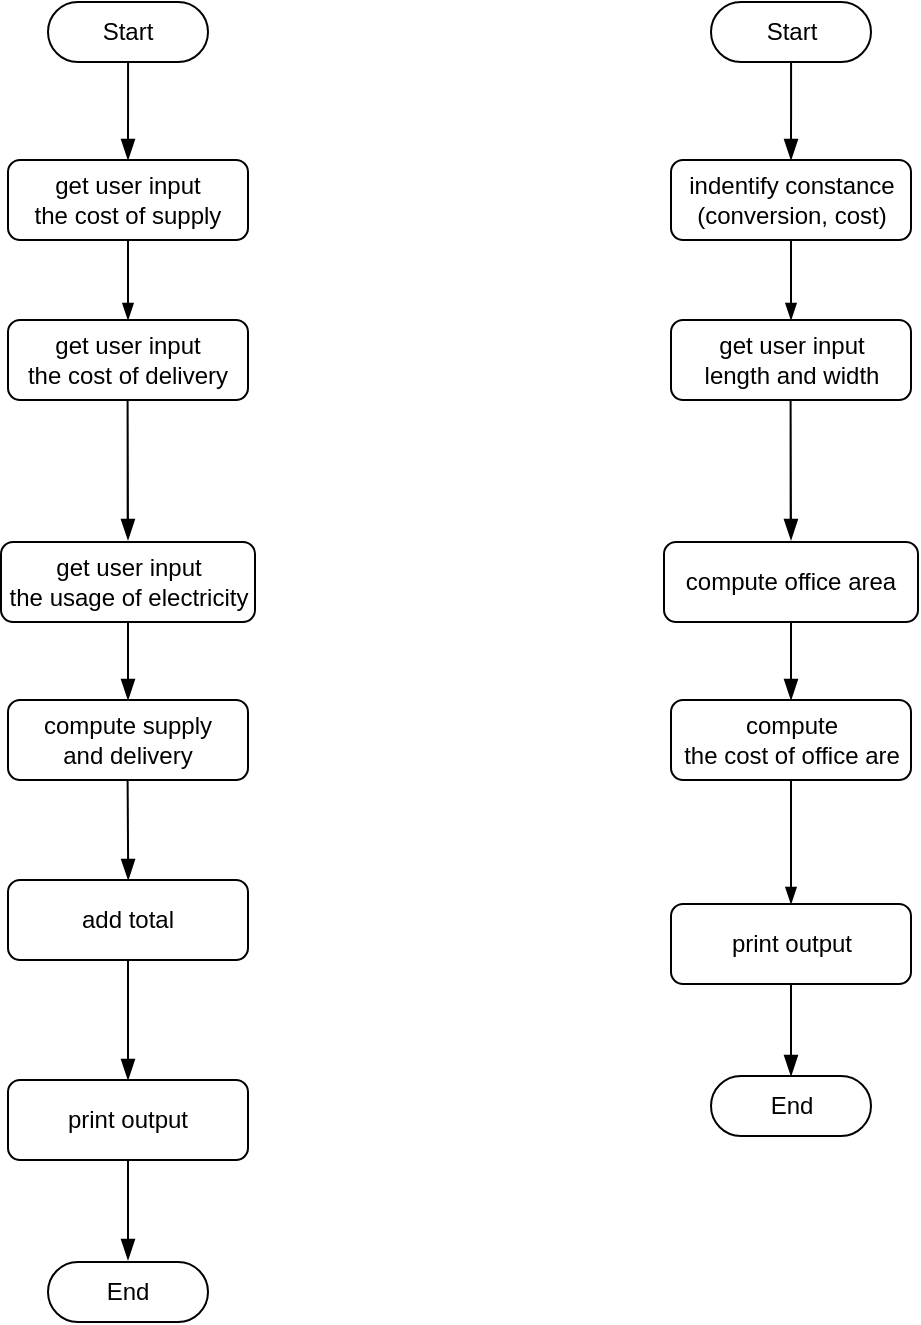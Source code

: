 <mxfile version="21.7.5" type="device">
  <diagram id="C5RBs43oDa-KdzZeNtuy" name="Page-1">
    <mxGraphModel dx="365" dy="537" grid="0" gridSize="10" guides="1" tooltips="1" connect="1" arrows="1" fold="1" page="1" pageScale="1" pageWidth="827" pageHeight="1169" math="0" shadow="0">
      <root>
        <mxCell id="WIyWlLk6GJQsqaUBKTNV-0" />
        <mxCell id="WIyWlLk6GJQsqaUBKTNV-1" parent="WIyWlLk6GJQsqaUBKTNV-0" />
        <mxCell id="WIyWlLk6GJQsqaUBKTNV-2" value="" style="rounded=0;html=1;jettySize=auto;orthogonalLoop=1;fontSize=11;endArrow=blockThin;endFill=1;endSize=8;strokeWidth=1;shadow=0;labelBackgroundColor=none;edgeStyle=orthogonalEdgeStyle;" parent="WIyWlLk6GJQsqaUBKTNV-1" edge="1">
          <mxGeometry relative="1" as="geometry">
            <mxPoint x="220" y="170" as="targetPoint" />
            <mxPoint x="220.043" y="120" as="sourcePoint" />
          </mxGeometry>
        </mxCell>
        <mxCell id="4nRG8hG01wszn3nK78l7-7" style="edgeStyle=orthogonalEdgeStyle;rounded=0;orthogonalLoop=1;jettySize=auto;html=1;exitX=0.5;exitY=1;exitDx=0;exitDy=0;entryX=0.5;entryY=0;entryDx=0;entryDy=0;endArrow=blockThin;endFill=1;" edge="1" parent="WIyWlLk6GJQsqaUBKTNV-1" source="WIyWlLk6GJQsqaUBKTNV-7" target="WIyWlLk6GJQsqaUBKTNV-12">
          <mxGeometry relative="1" as="geometry" />
        </mxCell>
        <mxCell id="WIyWlLk6GJQsqaUBKTNV-7" value="&lt;div&gt;get user input &lt;br&gt;&lt;/div&gt;&lt;div&gt;the cost of supply&lt;/div&gt;" style="rounded=1;whiteSpace=wrap;html=1;fontSize=12;glass=0;strokeWidth=1;shadow=0;" parent="WIyWlLk6GJQsqaUBKTNV-1" vertex="1">
          <mxGeometry x="160" y="170" width="120" height="40" as="geometry" />
        </mxCell>
        <mxCell id="WIyWlLk6GJQsqaUBKTNV-8" value="" style="rounded=0;html=1;jettySize=auto;orthogonalLoop=1;fontSize=11;endArrow=blockThin;endFill=1;endSize=8;strokeWidth=1;shadow=0;labelBackgroundColor=none;edgeStyle=orthogonalEdgeStyle;" parent="WIyWlLk6GJQsqaUBKTNV-1" edge="1">
          <mxGeometry x="0.333" y="20" relative="1" as="geometry">
            <mxPoint as="offset" />
            <mxPoint x="219.84" y="350" as="sourcePoint" />
            <mxPoint x="220" y="360" as="targetPoint" />
            <Array as="points">
              <mxPoint x="219.84" y="290" />
              <mxPoint x="219.84" y="290" />
            </Array>
          </mxGeometry>
        </mxCell>
        <mxCell id="FvHj1j1GGbgXkCfVxkI9-0" style="edgeStyle=none;curved=1;rounded=0;orthogonalLoop=1;jettySize=auto;html=1;fontSize=12;startSize=8;endSize=8;endArrow=blockThin;endFill=1;" parent="WIyWlLk6GJQsqaUBKTNV-1" source="WIyWlLk6GJQsqaUBKTNV-11" edge="1">
          <mxGeometry relative="1" as="geometry">
            <mxPoint x="220" y="440" as="targetPoint" />
          </mxGeometry>
        </mxCell>
        <mxCell id="WIyWlLk6GJQsqaUBKTNV-11" value="&lt;div&gt;get user input &lt;br&gt;&lt;/div&gt;the usage of electricity" style="rounded=1;whiteSpace=wrap;html=1;fontSize=12;glass=0;strokeWidth=1;shadow=0;" parent="WIyWlLk6GJQsqaUBKTNV-1" vertex="1">
          <mxGeometry x="156.5" y="361" width="127" height="40" as="geometry" />
        </mxCell>
        <mxCell id="WIyWlLk6GJQsqaUBKTNV-12" value="get user input &lt;br&gt;the cost of delivery" style="rounded=1;whiteSpace=wrap;html=1;fontSize=12;glass=0;strokeWidth=1;shadow=0;" parent="WIyWlLk6GJQsqaUBKTNV-1" vertex="1">
          <mxGeometry x="160" y="250" width="120" height="40" as="geometry" />
        </mxCell>
        <mxCell id="FvHj1j1GGbgXkCfVxkI9-1" value="&lt;div&gt;compute supply &lt;br&gt;&lt;/div&gt;&lt;div&gt;and delivery&lt;/div&gt;" style="rounded=1;whiteSpace=wrap;html=1;fontSize=12;glass=0;strokeWidth=1;shadow=0;" parent="WIyWlLk6GJQsqaUBKTNV-1" vertex="1">
          <mxGeometry x="160" y="440" width="120" height="40" as="geometry" />
        </mxCell>
        <mxCell id="FvHj1j1GGbgXkCfVxkI9-2" style="edgeStyle=none;curved=1;rounded=0;orthogonalLoop=1;jettySize=auto;html=1;fontSize=12;startSize=8;endSize=8;endArrow=blockThin;endFill=1;" parent="WIyWlLk6GJQsqaUBKTNV-1" edge="1">
          <mxGeometry relative="1" as="geometry">
            <mxPoint x="220.11" y="530" as="targetPoint" />
            <mxPoint x="219.81" y="480" as="sourcePoint" />
          </mxGeometry>
        </mxCell>
        <mxCell id="FvHj1j1GGbgXkCfVxkI9-6" style="edgeStyle=none;curved=1;rounded=0;orthogonalLoop=1;jettySize=auto;html=1;fontSize=12;startSize=8;endSize=8;endArrow=blockThin;endFill=1;" parent="WIyWlLk6GJQsqaUBKTNV-1" source="FvHj1j1GGbgXkCfVxkI9-5" edge="1">
          <mxGeometry relative="1" as="geometry">
            <mxPoint x="220" y="630" as="targetPoint" />
          </mxGeometry>
        </mxCell>
        <mxCell id="FvHj1j1GGbgXkCfVxkI9-5" value="add total" style="rounded=1;whiteSpace=wrap;html=1;fontSize=12;glass=0;strokeWidth=1;shadow=0;" parent="WIyWlLk6GJQsqaUBKTNV-1" vertex="1">
          <mxGeometry x="160" y="530" width="120" height="40" as="geometry" />
        </mxCell>
        <mxCell id="FvHj1j1GGbgXkCfVxkI9-9" style="edgeStyle=none;curved=1;rounded=0;orthogonalLoop=1;jettySize=auto;html=1;fontSize=12;startSize=8;endSize=8;endArrow=blockThin;endFill=1;" parent="WIyWlLk6GJQsqaUBKTNV-1" source="FvHj1j1GGbgXkCfVxkI9-8" edge="1">
          <mxGeometry relative="1" as="geometry">
            <mxPoint x="220" y="720" as="targetPoint" />
          </mxGeometry>
        </mxCell>
        <mxCell id="FvHj1j1GGbgXkCfVxkI9-8" value="print output" style="rounded=1;whiteSpace=wrap;html=1;fontSize=12;glass=0;strokeWidth=1;shadow=0;" parent="WIyWlLk6GJQsqaUBKTNV-1" vertex="1">
          <mxGeometry x="160" y="630" width="120" height="40" as="geometry" />
        </mxCell>
        <mxCell id="4nRG8hG01wszn3nK78l7-1" value="Start" style="html=1;dashed=0;whiteSpace=wrap;shape=mxgraph.dfd.start" vertex="1" parent="WIyWlLk6GJQsqaUBKTNV-1">
          <mxGeometry x="180" y="91" width="80" height="30" as="geometry" />
        </mxCell>
        <mxCell id="4nRG8hG01wszn3nK78l7-3" value="End" style="html=1;dashed=0;whiteSpace=wrap;shape=mxgraph.dfd.start" vertex="1" parent="WIyWlLk6GJQsqaUBKTNV-1">
          <mxGeometry x="180" y="721" width="80" height="30" as="geometry" />
        </mxCell>
        <mxCell id="4nRG8hG01wszn3nK78l7-8" value="" style="rounded=0;html=1;jettySize=auto;orthogonalLoop=1;fontSize=11;endArrow=blockThin;endFill=1;endSize=8;strokeWidth=1;shadow=0;labelBackgroundColor=none;edgeStyle=orthogonalEdgeStyle;" edge="1" parent="WIyWlLk6GJQsqaUBKTNV-1">
          <mxGeometry relative="1" as="geometry">
            <mxPoint x="551.5" y="170" as="targetPoint" />
            <mxPoint x="551.543" y="120" as="sourcePoint" />
          </mxGeometry>
        </mxCell>
        <mxCell id="4nRG8hG01wszn3nK78l7-9" style="edgeStyle=orthogonalEdgeStyle;rounded=0;orthogonalLoop=1;jettySize=auto;html=1;exitX=0.5;exitY=1;exitDx=0;exitDy=0;entryX=0.5;entryY=0;entryDx=0;entryDy=0;endArrow=blockThin;endFill=1;" edge="1" parent="WIyWlLk6GJQsqaUBKTNV-1" source="4nRG8hG01wszn3nK78l7-10" target="4nRG8hG01wszn3nK78l7-14">
          <mxGeometry relative="1" as="geometry" />
        </mxCell>
        <mxCell id="4nRG8hG01wszn3nK78l7-10" value="&lt;div&gt;indentify constance&lt;/div&gt;&lt;div&gt;(conversion, cost)&lt;br&gt;&lt;/div&gt;" style="rounded=1;whiteSpace=wrap;html=1;fontSize=12;glass=0;strokeWidth=1;shadow=0;" vertex="1" parent="WIyWlLk6GJQsqaUBKTNV-1">
          <mxGeometry x="491.5" y="170" width="120" height="40" as="geometry" />
        </mxCell>
        <mxCell id="4nRG8hG01wszn3nK78l7-11" value="" style="rounded=0;html=1;jettySize=auto;orthogonalLoop=1;fontSize=11;endArrow=blockThin;endFill=1;endSize=8;strokeWidth=1;shadow=0;labelBackgroundColor=none;edgeStyle=orthogonalEdgeStyle;" edge="1" parent="WIyWlLk6GJQsqaUBKTNV-1">
          <mxGeometry x="0.333" y="20" relative="1" as="geometry">
            <mxPoint as="offset" />
            <mxPoint x="551.34" y="350" as="sourcePoint" />
            <mxPoint x="551.5" y="360" as="targetPoint" />
            <Array as="points">
              <mxPoint x="551.34" y="290" />
              <mxPoint x="551.34" y="290" />
            </Array>
          </mxGeometry>
        </mxCell>
        <mxCell id="4nRG8hG01wszn3nK78l7-12" style="edgeStyle=none;curved=1;rounded=0;orthogonalLoop=1;jettySize=auto;html=1;fontSize=12;startSize=8;endSize=8;endArrow=blockThin;endFill=1;" edge="1" parent="WIyWlLk6GJQsqaUBKTNV-1" source="4nRG8hG01wszn3nK78l7-13">
          <mxGeometry relative="1" as="geometry">
            <mxPoint x="551.5" y="440" as="targetPoint" />
          </mxGeometry>
        </mxCell>
        <mxCell id="4nRG8hG01wszn3nK78l7-13" value="compute office area" style="rounded=1;whiteSpace=wrap;html=1;fontSize=12;glass=0;strokeWidth=1;shadow=0;" vertex="1" parent="WIyWlLk6GJQsqaUBKTNV-1">
          <mxGeometry x="488" y="361" width="127" height="40" as="geometry" />
        </mxCell>
        <mxCell id="4nRG8hG01wszn3nK78l7-14" value="get user input &lt;br&gt;length and width" style="rounded=1;whiteSpace=wrap;html=1;fontSize=12;glass=0;strokeWidth=1;shadow=0;" vertex="1" parent="WIyWlLk6GJQsqaUBKTNV-1">
          <mxGeometry x="491.5" y="250" width="120" height="40" as="geometry" />
        </mxCell>
        <mxCell id="4nRG8hG01wszn3nK78l7-23" style="edgeStyle=orthogonalEdgeStyle;rounded=0;orthogonalLoop=1;jettySize=auto;html=1;entryX=0.5;entryY=0;entryDx=0;entryDy=0;endArrow=blockThin;endFill=1;" edge="1" parent="WIyWlLk6GJQsqaUBKTNV-1" source="4nRG8hG01wszn3nK78l7-15" target="4nRG8hG01wszn3nK78l7-20">
          <mxGeometry relative="1" as="geometry" />
        </mxCell>
        <mxCell id="4nRG8hG01wszn3nK78l7-15" value="&lt;div&gt;compute &lt;br&gt;&lt;/div&gt;&lt;div&gt;the cost of office are&lt;br&gt;&lt;/div&gt;" style="rounded=1;whiteSpace=wrap;html=1;fontSize=12;glass=0;strokeWidth=1;shadow=0;" vertex="1" parent="WIyWlLk6GJQsqaUBKTNV-1">
          <mxGeometry x="491.5" y="440" width="120" height="40" as="geometry" />
        </mxCell>
        <mxCell id="4nRG8hG01wszn3nK78l7-19" style="edgeStyle=none;curved=1;rounded=0;orthogonalLoop=1;jettySize=auto;html=1;fontSize=12;startSize=8;endSize=8;endArrow=blockThin;endFill=1;" edge="1" parent="WIyWlLk6GJQsqaUBKTNV-1" source="4nRG8hG01wszn3nK78l7-20" target="4nRG8hG01wszn3nK78l7-22">
          <mxGeometry relative="1" as="geometry">
            <mxPoint x="551.5" y="720" as="targetPoint" />
          </mxGeometry>
        </mxCell>
        <mxCell id="4nRG8hG01wszn3nK78l7-20" value="print output" style="rounded=1;whiteSpace=wrap;html=1;fontSize=12;glass=0;strokeWidth=1;shadow=0;" vertex="1" parent="WIyWlLk6GJQsqaUBKTNV-1">
          <mxGeometry x="491.5" y="542" width="120" height="40" as="geometry" />
        </mxCell>
        <mxCell id="4nRG8hG01wszn3nK78l7-21" value="Start" style="html=1;dashed=0;whiteSpace=wrap;shape=mxgraph.dfd.start" vertex="1" parent="WIyWlLk6GJQsqaUBKTNV-1">
          <mxGeometry x="511.5" y="91" width="80" height="30" as="geometry" />
        </mxCell>
        <mxCell id="4nRG8hG01wszn3nK78l7-22" value="End" style="html=1;dashed=0;whiteSpace=wrap;shape=mxgraph.dfd.start" vertex="1" parent="WIyWlLk6GJQsqaUBKTNV-1">
          <mxGeometry x="511.5" y="628" width="80" height="30" as="geometry" />
        </mxCell>
      </root>
    </mxGraphModel>
  </diagram>
</mxfile>
